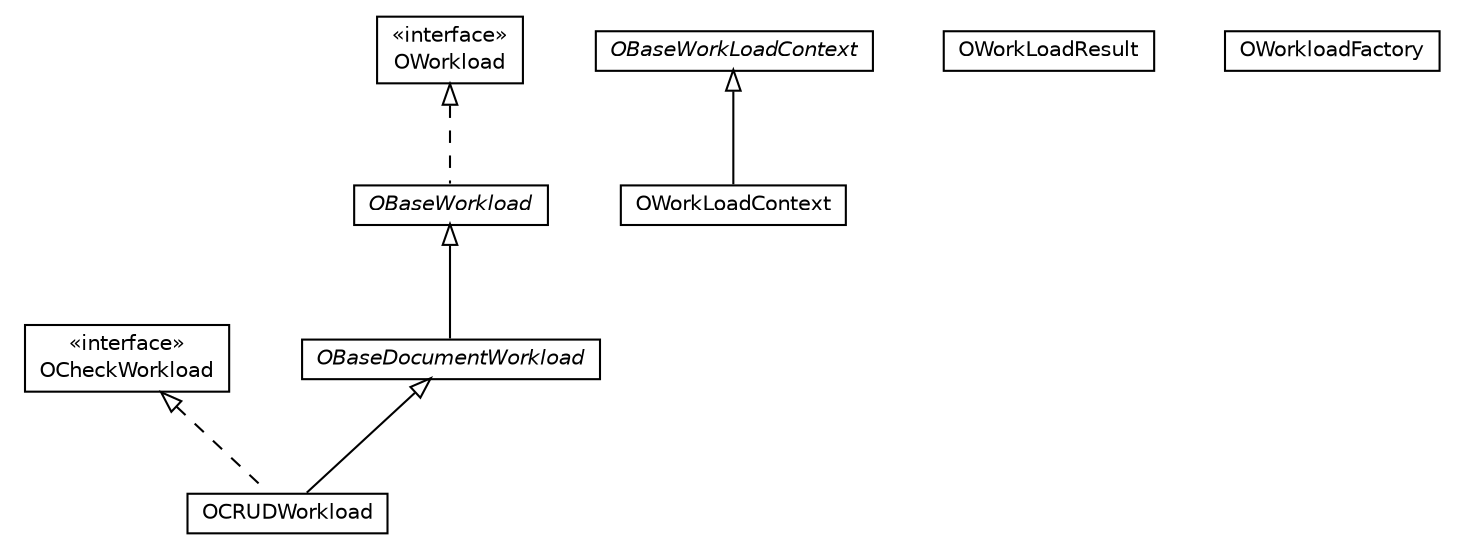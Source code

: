 #!/usr/local/bin/dot
#
# Class diagram 
# Generated by UMLGraph version R5_6-24-gf6e263 (http://www.umlgraph.org/)
#

digraph G {
	edge [fontname="Helvetica",fontsize=10,labelfontname="Helvetica",labelfontsize=10];
	node [fontname="Helvetica",fontsize=10,shape=plaintext];
	nodesep=0.25;
	ranksep=0.5;
	// com.orientechnologies.orient.stresstest.workload.OBaseDocumentWorkload
	c505372 [label=<<table title="com.orientechnologies.orient.stresstest.workload.OBaseDocumentWorkload" border="0" cellborder="1" cellspacing="0" cellpadding="2" port="p" href="./OBaseDocumentWorkload.html">
		<tr><td><table border="0" cellspacing="0" cellpadding="1">
<tr><td align="center" balign="center"><font face="Helvetica-Oblique"> OBaseDocumentWorkload </font></td></tr>
		</table></td></tr>
		</table>>, URL="./OBaseDocumentWorkload.html", fontname="Helvetica", fontcolor="black", fontsize=10.0];
	// com.orientechnologies.orient.stresstest.workload.OBaseDocumentWorkload.OWorkLoadContext
	c505373 [label=<<table title="com.orientechnologies.orient.stresstest.workload.OBaseDocumentWorkload.OWorkLoadContext" border="0" cellborder="1" cellspacing="0" cellpadding="2" port="p" href="./OBaseDocumentWorkload.OWorkLoadContext.html">
		<tr><td><table border="0" cellspacing="0" cellpadding="1">
<tr><td align="center" balign="center"> OWorkLoadContext </td></tr>
		</table></td></tr>
		</table>>, URL="./OBaseDocumentWorkload.OWorkLoadContext.html", fontname="Helvetica", fontcolor="black", fontsize=10.0];
	// com.orientechnologies.orient.stresstest.workload.OBaseWorkload
	c505374 [label=<<table title="com.orientechnologies.orient.stresstest.workload.OBaseWorkload" border="0" cellborder="1" cellspacing="0" cellpadding="2" port="p" href="./OBaseWorkload.html">
		<tr><td><table border="0" cellspacing="0" cellpadding="1">
<tr><td align="center" balign="center"><font face="Helvetica-Oblique"> OBaseWorkload </font></td></tr>
		</table></td></tr>
		</table>>, URL="./OBaseWorkload.html", fontname="Helvetica", fontcolor="black", fontsize=10.0];
	// com.orientechnologies.orient.stresstest.workload.OBaseWorkload.OBaseWorkLoadContext
	c505375 [label=<<table title="com.orientechnologies.orient.stresstest.workload.OBaseWorkload.OBaseWorkLoadContext" border="0" cellborder="1" cellspacing="0" cellpadding="2" port="p" href="./OBaseWorkload.OBaseWorkLoadContext.html">
		<tr><td><table border="0" cellspacing="0" cellpadding="1">
<tr><td align="center" balign="center"><font face="Helvetica-Oblique"> OBaseWorkLoadContext </font></td></tr>
		</table></td></tr>
		</table>>, URL="./OBaseWorkload.OBaseWorkLoadContext.html", fontname="Helvetica", fontcolor="black", fontsize=10.0];
	// com.orientechnologies.orient.stresstest.workload.OBaseWorkload.OWorkLoadResult
	c505376 [label=<<table title="com.orientechnologies.orient.stresstest.workload.OBaseWorkload.OWorkLoadResult" border="0" cellborder="1" cellspacing="0" cellpadding="2" port="p" href="./OBaseWorkload.OWorkLoadResult.html">
		<tr><td><table border="0" cellspacing="0" cellpadding="1">
<tr><td align="center" balign="center"> OWorkLoadResult </td></tr>
		</table></td></tr>
		</table>>, URL="./OBaseWorkload.OWorkLoadResult.html", fontname="Helvetica", fontcolor="black", fontsize=10.0];
	// com.orientechnologies.orient.stresstest.workload.OWorkload
	c505377 [label=<<table title="com.orientechnologies.orient.stresstest.workload.OWorkload" border="0" cellborder="1" cellspacing="0" cellpadding="2" port="p" href="./OWorkload.html">
		<tr><td><table border="0" cellspacing="0" cellpadding="1">
<tr><td align="center" balign="center"> &#171;interface&#187; </td></tr>
<tr><td align="center" balign="center"> OWorkload </td></tr>
		</table></td></tr>
		</table>>, URL="./OWorkload.html", fontname="Helvetica", fontcolor="black", fontsize=10.0];
	// com.orientechnologies.orient.stresstest.workload.OCRUDWorkload
	c505378 [label=<<table title="com.orientechnologies.orient.stresstest.workload.OCRUDWorkload" border="0" cellborder="1" cellspacing="0" cellpadding="2" port="p" href="./OCRUDWorkload.html">
		<tr><td><table border="0" cellspacing="0" cellpadding="1">
<tr><td align="center" balign="center"> OCRUDWorkload </td></tr>
		</table></td></tr>
		</table>>, URL="./OCRUDWorkload.html", fontname="Helvetica", fontcolor="black", fontsize=10.0];
	// com.orientechnologies.orient.stresstest.workload.OCheckWorkload
	c505379 [label=<<table title="com.orientechnologies.orient.stresstest.workload.OCheckWorkload" border="0" cellborder="1" cellspacing="0" cellpadding="2" port="p" href="./OCheckWorkload.html">
		<tr><td><table border="0" cellspacing="0" cellpadding="1">
<tr><td align="center" balign="center"> &#171;interface&#187; </td></tr>
<tr><td align="center" balign="center"> OCheckWorkload </td></tr>
		</table></td></tr>
		</table>>, URL="./OCheckWorkload.html", fontname="Helvetica", fontcolor="black", fontsize=10.0];
	// com.orientechnologies.orient.stresstest.workload.OWorkloadFactory
	c505380 [label=<<table title="com.orientechnologies.orient.stresstest.workload.OWorkloadFactory" border="0" cellborder="1" cellspacing="0" cellpadding="2" port="p" href="./OWorkloadFactory.html">
		<tr><td><table border="0" cellspacing="0" cellpadding="1">
<tr><td align="center" balign="center"> OWorkloadFactory </td></tr>
		</table></td></tr>
		</table>>, URL="./OWorkloadFactory.html", fontname="Helvetica", fontcolor="black", fontsize=10.0];
	//com.orientechnologies.orient.stresstest.workload.OBaseDocumentWorkload extends com.orientechnologies.orient.stresstest.workload.OBaseWorkload
	c505374:p -> c505372:p [dir=back,arrowtail=empty];
	//com.orientechnologies.orient.stresstest.workload.OBaseDocumentWorkload.OWorkLoadContext extends com.orientechnologies.orient.stresstest.workload.OBaseWorkload.OBaseWorkLoadContext
	c505375:p -> c505373:p [dir=back,arrowtail=empty];
	//com.orientechnologies.orient.stresstest.workload.OBaseWorkload implements com.orientechnologies.orient.stresstest.workload.OWorkload
	c505377:p -> c505374:p [dir=back,arrowtail=empty,style=dashed];
	//com.orientechnologies.orient.stresstest.workload.OCRUDWorkload extends com.orientechnologies.orient.stresstest.workload.OBaseDocumentWorkload
	c505372:p -> c505378:p [dir=back,arrowtail=empty];
	//com.orientechnologies.orient.stresstest.workload.OCRUDWorkload implements com.orientechnologies.orient.stresstest.workload.OCheckWorkload
	c505379:p -> c505378:p [dir=back,arrowtail=empty,style=dashed];
}

